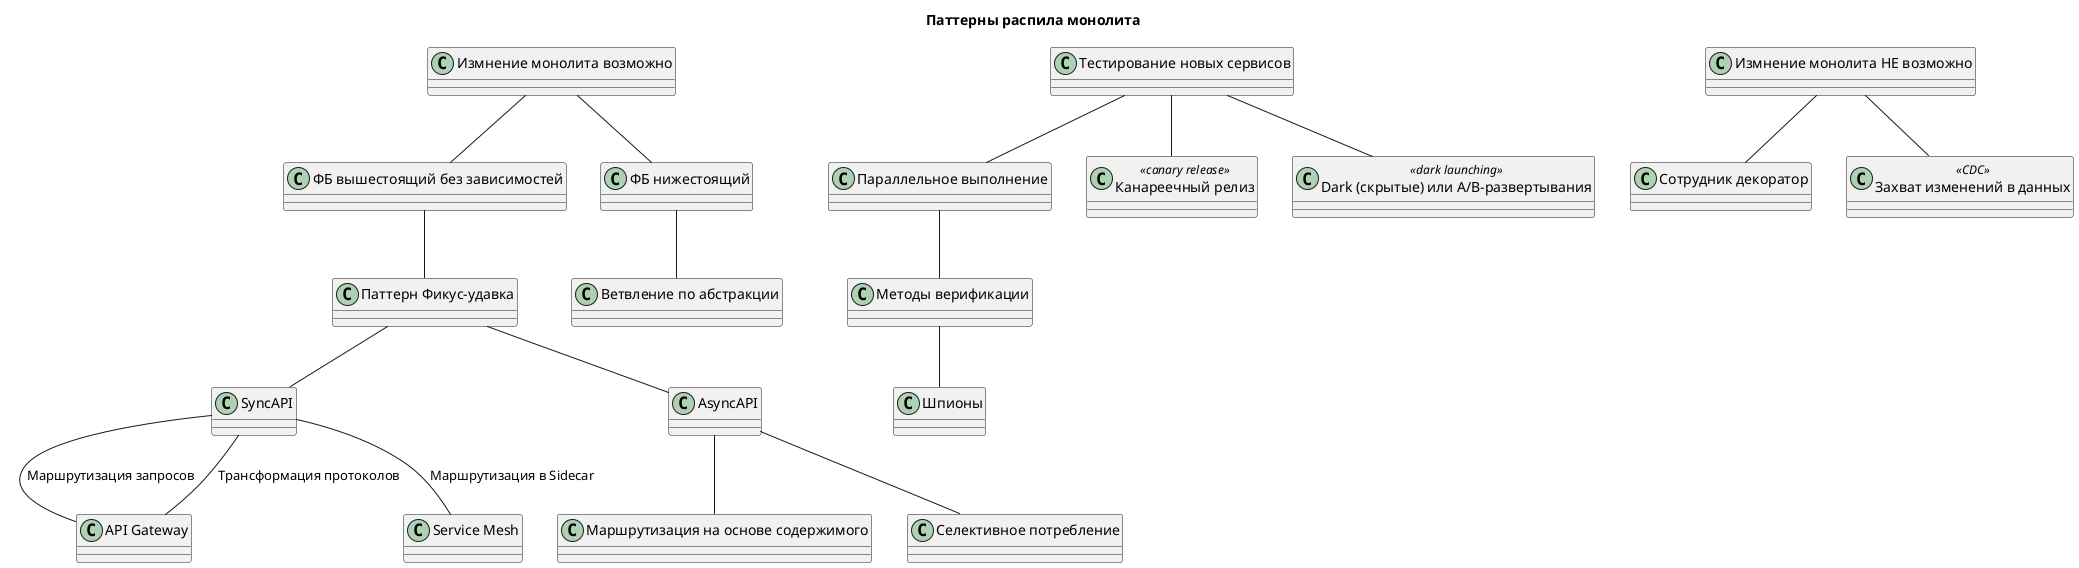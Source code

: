 @startuml (@id=code)

title Паттерны распила монолита

class "Измнение монолита возможно"
class "Паттерн Фикус-удавка"
class "ФБ вышестоящий без зависимостей"
"Измнение монолита возможно" -- "ФБ вышестоящий без зависимостей"
"ФБ вышестоящий без зависимостей" -- "Паттерн Фикус-удавка" 
class "API Gateway"
class SyncAPI 
"Паттерн Фикус-удавка" -- SyncAPI 
SyncAPI -- "API Gateway" : Маршрутизация запросов
SyncAPI -- "API Gateway" : Трансформация протоколов
class "Service Mesh" 
SyncAPI -- "Service Mesh" : Маршрутизация в Sidecar 

class AsyncAPI
"Паттерн Фикус-удавка" -- AsyncAPI 
AsyncAPI -- "Маршрутизация на основе содержимого"
AsyncAPI -- "Селективное потребление"


class "ФБ нижестоящий"
"Измнение монолита возможно" -- "ФБ нижестоящий"
class "Ветвление по абстракции"
"ФБ нижестоящий" -- "Ветвление по абстракции" 


class "Тестирование новых сервисов"
class "Параллельное выполнение"
class "Канареечный релиз" <<canary release>>
class "Dark (скрытые) или А/В-развертывания" <<dark launching>>
"Тестирование новых сервисов" -- "Параллельное выполнение"
"Тестирование новых сервисов" -- "Канареечный релиз"
"Тестирование новых сервисов" -- "Dark (скрытые) или А/В-развертывания"

"Параллельное выполнение" -- "Методы верификации"
"Методы верификации" -- "Шпионы"

class "Измнение монолита НЕ возможно"
"Измнение монолита НЕ возможно" -- "Сотрудник декоратор"
class "Захват изменений в данных" <<CDC>>
"Измнение монолита НЕ возможно" -- "Захват изменений в данных"


' <<Core Domain>>
' Предметная_Область "1" -- "*" Предметная_Подобласть: включает 
' Смысловое_Ядро -- Предметная_Область: важна бизнесу
' class Ограниченный_контекст <<Bounded Context>>
' Ограниченный_контекст -- Предметная_Область : единый язык
' class Карта_контекстов <<Map Context>>
' Карта_контекстов - Ограниченный_контекст: содержит

@enduml
